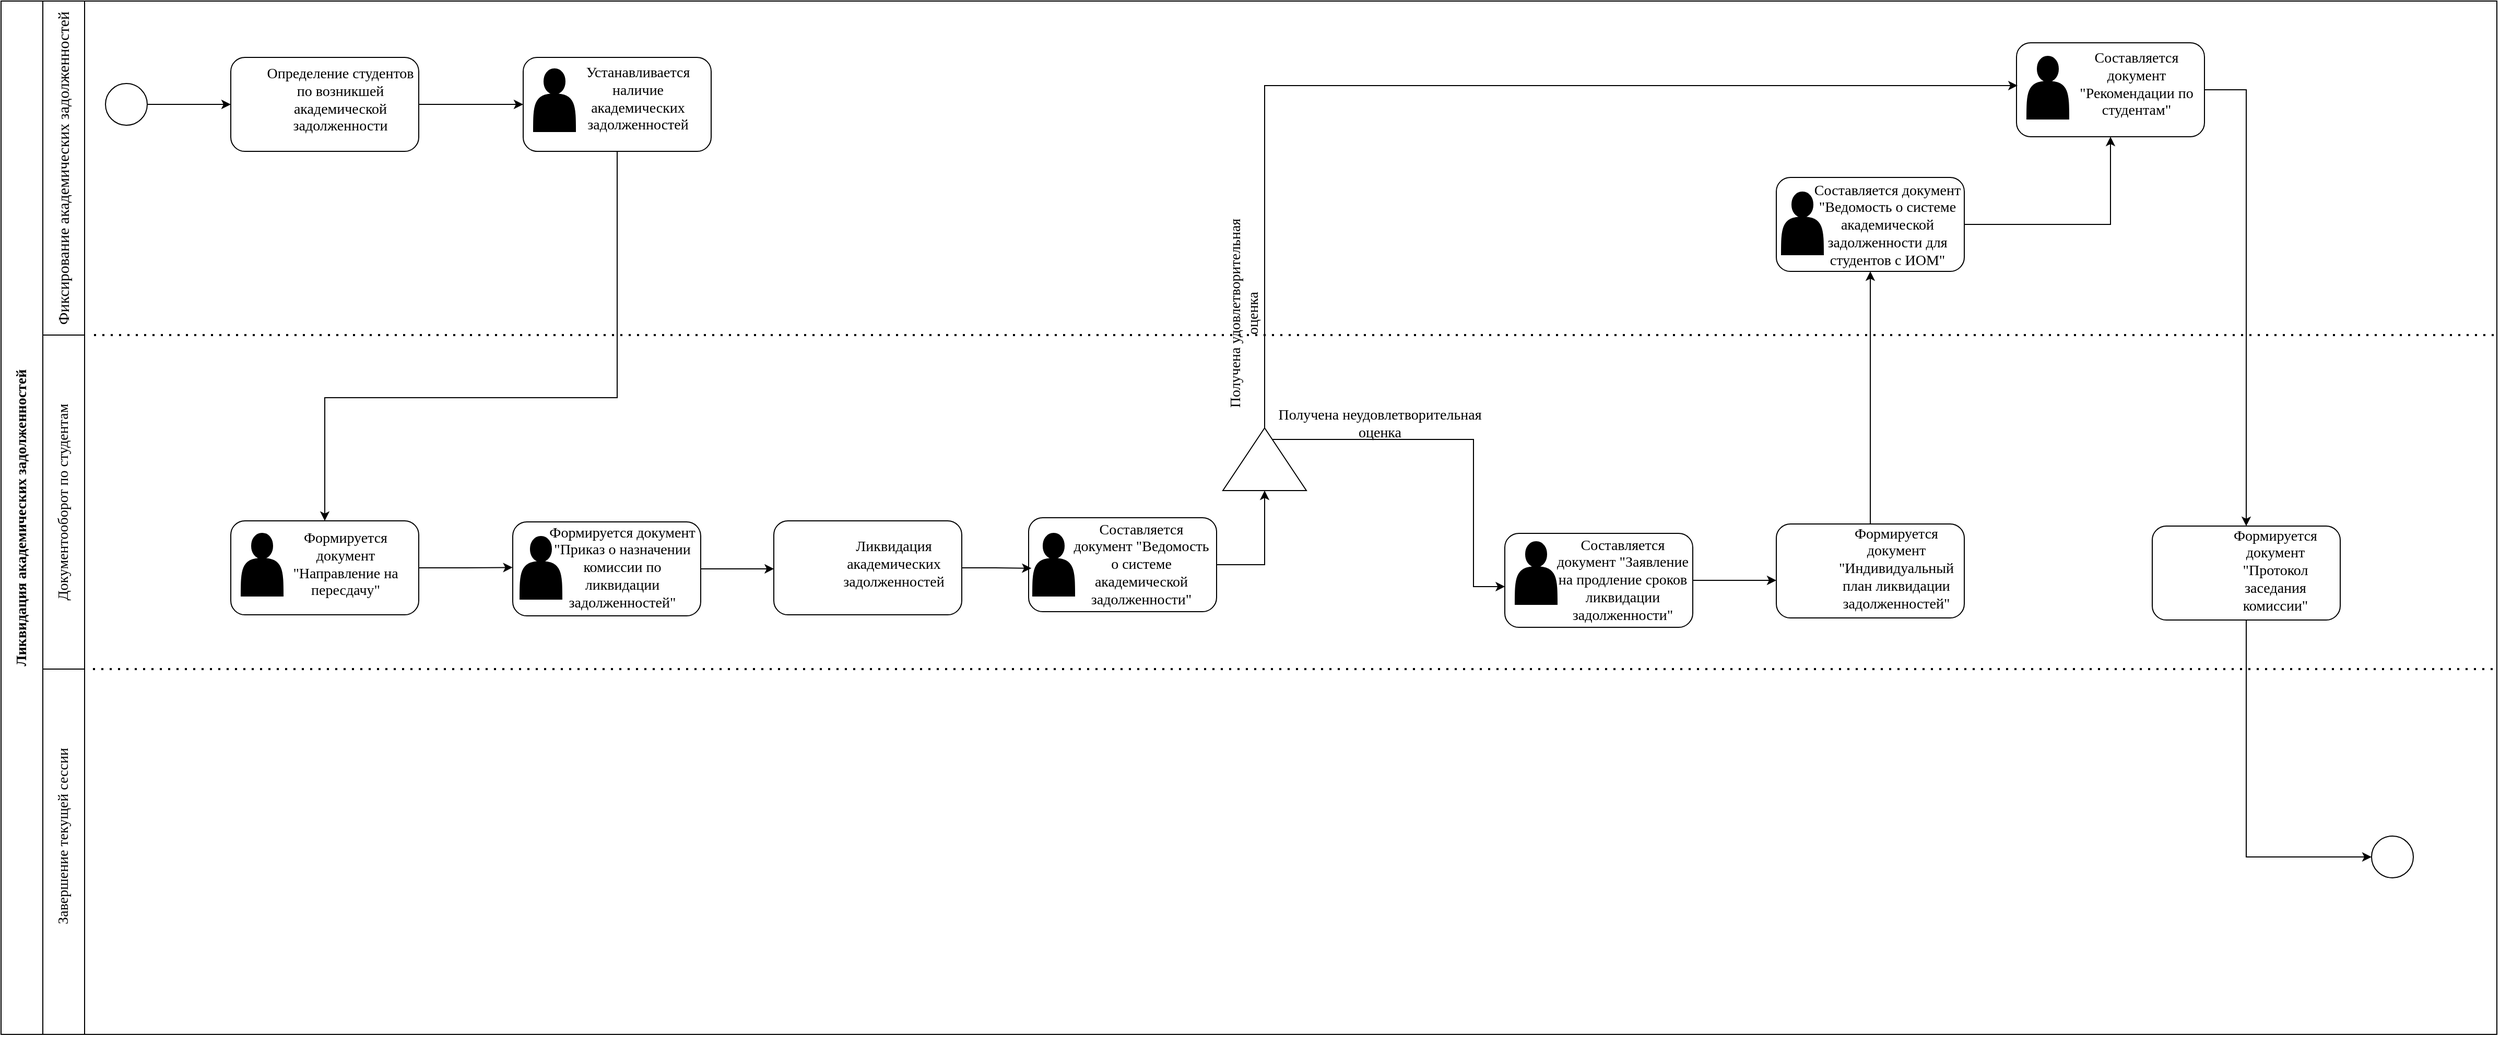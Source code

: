 <mxfile version="27.0.3">
  <diagram name="Страница — 1" id="hGediK6cKtecDrNxz5kt">
    <mxGraphModel dx="1512" dy="832" grid="1" gridSize="10" guides="1" tooltips="1" connect="1" arrows="1" fold="1" page="1" pageScale="1" pageWidth="827" pageHeight="1169" math="0" shadow="0">
      <root>
        <mxCell id="0" />
        <mxCell id="1" parent="0" />
        <mxCell id="lXRl14nX80XDygqNHP0N-2" value="&lt;font&gt;Ликвидация академических задолженностей&lt;/font&gt;" style="swimlane;horizontal=0;whiteSpace=wrap;html=1;startSize=40;fontSize=14;fontFamily=Times New Roman;" parent="1" vertex="1">
          <mxGeometry x="370" y="80" width="2390" height="990" as="geometry" />
        </mxCell>
        <mxCell id="lXRl14nX80XDygqNHP0N-7" style="edgeStyle=orthogonalEdgeStyle;rounded=0;orthogonalLoop=1;jettySize=auto;html=1;entryX=0;entryY=0.5;entryDx=0;entryDy=0;fontSize=14;fontFamily=Times New Roman;" parent="lXRl14nX80XDygqNHP0N-2" source="lXRl14nX80XDygqNHP0N-1" target="lXRl14nX80XDygqNHP0N-6" edge="1">
          <mxGeometry relative="1" as="geometry" />
        </mxCell>
        <mxCell id="lXRl14nX80XDygqNHP0N-1" value="" style="ellipse;whiteSpace=wrap;html=1;aspect=fixed;fontSize=14;fontFamily=Times New Roman;" parent="lXRl14nX80XDygqNHP0N-2" vertex="1">
          <mxGeometry x="100" y="79" width="40" height="40" as="geometry" />
        </mxCell>
        <mxCell id="lXRl14nX80XDygqNHP0N-13" style="edgeStyle=orthogonalEdgeStyle;rounded=0;orthogonalLoop=1;jettySize=auto;html=1;entryX=0;entryY=0.5;entryDx=0;entryDy=0;fontSize=14;fontFamily=Times New Roman;" parent="lXRl14nX80XDygqNHP0N-2" source="lXRl14nX80XDygqNHP0N-6" target="lXRl14nX80XDygqNHP0N-28" edge="1">
          <mxGeometry relative="1" as="geometry">
            <mxPoint x="480" y="100" as="targetPoint" />
          </mxGeometry>
        </mxCell>
        <mxCell id="lXRl14nX80XDygqNHP0N-6" value="" style="rounded=1;whiteSpace=wrap;html=1;fontSize=14;fontFamily=Times New Roman;" parent="lXRl14nX80XDygqNHP0N-2" vertex="1">
          <mxGeometry x="220" y="54" width="180" height="90" as="geometry" />
        </mxCell>
        <mxCell id="lXRl14nX80XDygqNHP0N-8" value="Определение студентов по возникшей академической задолженности" style="text;html=1;align=center;verticalAlign=middle;whiteSpace=wrap;rounded=0;fontSize=14;fontFamily=Times New Roman;" parent="lXRl14nX80XDygqNHP0N-2" vertex="1">
          <mxGeometry x="250" y="80" width="150" height="30" as="geometry" />
        </mxCell>
        <mxCell id="lXRl14nX80XDygqNHP0N-19" value="" style="endArrow=none;html=1;rounded=0;fontSize=14;fontFamily=Times New Roman;" parent="lXRl14nX80XDygqNHP0N-2" edge="1">
          <mxGeometry width="50" height="50" relative="1" as="geometry">
            <mxPoint x="40" y="640" as="sourcePoint" />
            <mxPoint x="80" y="640" as="targetPoint" />
          </mxGeometry>
        </mxCell>
        <mxCell id="lXRl14nX80XDygqNHP0N-20" value="&lt;span style=&quot;font-size: 15px; caret-color: rgb(0, 0, 0); white-space-collapse: preserve; background-color: rgb(255, 255, 255);&quot;&gt;Фиксирование академических задолженностей&lt;/span&gt;" style="text;html=1;align=center;verticalAlign=middle;whiteSpace=wrap;rounded=0;rotation=270;fontSize=14;fontFamily=Times New Roman;" parent="lXRl14nX80XDygqNHP0N-2" vertex="1">
          <mxGeometry x="-95" y="145" width="310" height="30" as="geometry" />
        </mxCell>
        <mxCell id="lXRl14nX80XDygqNHP0N-21" value="&lt;span style=&quot;color: rgb(0, 0, 0); font-style: normal; font-variant-ligatures: normal; font-variant-caps: normal; font-weight: 400; letter-spacing: normal; orphans: 2; text-indent: 0px; text-transform: none; widows: 2; word-spacing: 0px; -webkit-text-stroke-width: 0px; caret-color: rgb(0, 0, 0); white-space: pre-wrap; background-color: rgb(255, 255, 255); text-decoration-thickness: initial; text-decoration-style: initial; text-decoration-color: initial; float: none; display: inline !important;&quot;&gt;&lt;font&gt;Документооборот по студентам&lt;/font&gt;&lt;/span&gt;" style="text;html=1;align=center;verticalAlign=middle;whiteSpace=wrap;rounded=0;rotation=270;fontSize=14;fontFamily=Times New Roman;" parent="lXRl14nX80XDygqNHP0N-2" vertex="1">
          <mxGeometry x="-65" y="465" width="250" height="30" as="geometry" />
        </mxCell>
        <mxCell id="lXRl14nX80XDygqNHP0N-22" value="&lt;span&gt;Завершение текущей сессии&lt;/span&gt;" style="text;html=1;align=center;verticalAlign=middle;whiteSpace=wrap;rounded=0;rotation=270;fontSize=14;fontFamily=Times New Roman;" parent="lXRl14nX80XDygqNHP0N-2" vertex="1">
          <mxGeometry x="-45" y="785" width="210" height="30" as="geometry" />
        </mxCell>
        <mxCell id="zuz1BJk3kpaSrDafjvJY-3" style="edgeStyle=orthogonalEdgeStyle;rounded=0;orthogonalLoop=1;jettySize=auto;html=1;" parent="lXRl14nX80XDygqNHP0N-2" source="lXRl14nX80XDygqNHP0N-28" target="lXRl14nX80XDygqNHP0N-33" edge="1">
          <mxGeometry relative="1" as="geometry">
            <Array as="points">
              <mxPoint x="590" y="380" />
              <mxPoint x="310" y="380" />
            </Array>
          </mxGeometry>
        </mxCell>
        <mxCell id="lXRl14nX80XDygqNHP0N-28" value="" style="rounded=1;whiteSpace=wrap;html=1;fontSize=14;fontFamily=Times New Roman;" parent="lXRl14nX80XDygqNHP0N-2" vertex="1">
          <mxGeometry x="500" y="54" width="180" height="90" as="geometry" />
        </mxCell>
        <mxCell id="lXRl14nX80XDygqNHP0N-30" value="Устанавливается наличие академических задолженностей" style="text;html=1;align=center;verticalAlign=middle;whiteSpace=wrap;rounded=0;fontSize=14;fontFamily=Times New Roman;" parent="lXRl14nX80XDygqNHP0N-2" vertex="1">
          <mxGeometry x="540" y="79" width="140" height="30" as="geometry" />
        </mxCell>
        <mxCell id="lXRl14nX80XDygqNHP0N-33" value="" style="rounded=1;whiteSpace=wrap;html=1;fontSize=14;fontFamily=Times New Roman;" parent="lXRl14nX80XDygqNHP0N-2" vertex="1">
          <mxGeometry x="220" y="498" width="180" height="90" as="geometry" />
        </mxCell>
        <mxCell id="lXRl14nX80XDygqNHP0N-61" value="&lt;font&gt;&lt;span&gt;Формируется документ &quot;Направление на пересдачу&quot;&lt;/span&gt;&lt;/font&gt;" style="text;html=1;align=center;verticalAlign=middle;whiteSpace=wrap;rounded=0;fontSize=14;fontFamily=Times New Roman;" parent="lXRl14nX80XDygqNHP0N-2" vertex="1">
          <mxGeometry x="260" y="525" width="140" height="30" as="geometry" />
        </mxCell>
        <mxCell id="8SZdbYfzi0waTWHuSit--15" style="edgeStyle=orthogonalEdgeStyle;rounded=0;orthogonalLoop=1;jettySize=auto;html=1;entryX=0;entryY=0.5;entryDx=0;entryDy=0;fontSize=14;fontFamily=Times New Roman;" parent="lXRl14nX80XDygqNHP0N-2" source="lXRl14nX80XDygqNHP0N-62" target="8SZdbYfzi0waTWHuSit--7" edge="1">
          <mxGeometry relative="1" as="geometry" />
        </mxCell>
        <mxCell id="lXRl14nX80XDygqNHP0N-62" value="" style="rounded=1;whiteSpace=wrap;html=1;fontSize=14;fontFamily=Times New Roman;" parent="lXRl14nX80XDygqNHP0N-2" vertex="1">
          <mxGeometry x="984" y="495" width="180" height="90" as="geometry" />
        </mxCell>
        <mxCell id="lXRl14nX80XDygqNHP0N-64" value="&lt;font&gt;Составляется документ &quot;&lt;/font&gt;&lt;span style=&quot;white-space-collapse: preserve; text-align: start; caret-color: rgb(51, 144, 236); background-color: rgb(255, 255, 255);&quot;&gt;Ведомость о системе академической задолженности&lt;/span&gt;&lt;font&gt;&quot;&lt;/font&gt;" style="text;html=1;align=center;verticalAlign=middle;whiteSpace=wrap;rounded=0;fontSize=14;fontFamily=Times New Roman;" parent="lXRl14nX80XDygqNHP0N-2" vertex="1">
          <mxGeometry x="1024" y="525" width="136" height="30" as="geometry" />
        </mxCell>
        <mxCell id="lXRl14nX80XDygqNHP0N-65" value="" style="shape=actor;whiteSpace=wrap;html=1;fillColor=#000000;fontSize=14;fontFamily=Times New Roman;" parent="lXRl14nX80XDygqNHP0N-2" vertex="1">
          <mxGeometry x="230" y="510" width="40" height="60" as="geometry" />
        </mxCell>
        <mxCell id="t-Ad2HWrcUex2jGAyZYw-2" style="edgeStyle=orthogonalEdgeStyle;rounded=0;orthogonalLoop=1;jettySize=auto;html=1;" parent="lXRl14nX80XDygqNHP0N-2" source="lXRl14nX80XDygqNHP0N-69" target="t-Ad2HWrcUex2jGAyZYw-1" edge="1">
          <mxGeometry relative="1" as="geometry">
            <Array as="points">
              <mxPoint x="2150" y="85" />
            </Array>
          </mxGeometry>
        </mxCell>
        <mxCell id="lXRl14nX80XDygqNHP0N-69" value="" style="rounded=1;whiteSpace=wrap;html=1;fontSize=14;fontFamily=Times New Roman;" parent="lXRl14nX80XDygqNHP0N-2" vertex="1">
          <mxGeometry x="1930" y="40" width="180" height="90" as="geometry" />
        </mxCell>
        <mxCell id="lXRl14nX80XDygqNHP0N-73" value="" style="shape=actor;whiteSpace=wrap;html=1;fillColor=#000000;fontSize=14;fontFamily=Times New Roman;" parent="lXRl14nX80XDygqNHP0N-2" vertex="1">
          <mxGeometry x="1940" y="53" width="40" height="60" as="geometry" />
        </mxCell>
        <mxCell id="lXRl14nX80XDygqNHP0N-74" value="&lt;span style=&quot;text-align: start; caret-color: rgb(51, 144, 236); white-space-collapse: preserve; background-color: rgb(255, 255, 255);&quot;&gt;Составляется документ &quot;Рекомендации по студентам&quot;&lt;/span&gt;" style="text;html=1;align=center;verticalAlign=middle;whiteSpace=wrap;rounded=0;fontSize=14;fontFamily=Times New Roman;" parent="lXRl14nX80XDygqNHP0N-2" vertex="1">
          <mxGeometry x="1980" y="65" width="130" height="30" as="geometry" />
        </mxCell>
        <mxCell id="lXRl14nX80XDygqNHP0N-88" value="" style="ellipse;whiteSpace=wrap;html=1;aspect=fixed;fontSize=14;fontFamily=Times New Roman;" parent="lXRl14nX80XDygqNHP0N-2" vertex="1">
          <mxGeometry x="2270" y="800" width="40" height="40" as="geometry" />
        </mxCell>
        <mxCell id="e4gL7JqhmdOOGmR1RSHR-9" style="edgeStyle=orthogonalEdgeStyle;rounded=0;orthogonalLoop=1;jettySize=auto;html=1;entryX=0.5;entryY=1;entryDx=0;entryDy=0;fontSize=14;fontFamily=Times New Roman;" parent="lXRl14nX80XDygqNHP0N-2" source="jJLaCsf0zoLCCWyRsOxb-5" target="jJLaCsf0zoLCCWyRsOxb-16" edge="1">
          <mxGeometry relative="1" as="geometry" />
        </mxCell>
        <mxCell id="jJLaCsf0zoLCCWyRsOxb-5" value="" style="rounded=1;whiteSpace=wrap;html=1;fontSize=14;fontFamily=Times New Roman;" parent="lXRl14nX80XDygqNHP0N-2" vertex="1">
          <mxGeometry x="1700" y="501" width="180" height="90" as="geometry" />
        </mxCell>
        <mxCell id="jJLaCsf0zoLCCWyRsOxb-15" value="&lt;span style=&quot;text-align: start; caret-color: rgb(51, 144, 236); white-space-collapse: preserve; background-color: rgb(255, 255, 255);&quot;&gt;Формируется документ &quot;Индивидуальный план ликвидации задолженностей&quot;&lt;/span&gt;" style="text;html=1;align=center;verticalAlign=middle;whiteSpace=wrap;rounded=0;fontSize=14;fontFamily=Times New Roman;" parent="lXRl14nX80XDygqNHP0N-2" vertex="1">
          <mxGeometry x="1750" y="529" width="130" height="30" as="geometry" />
        </mxCell>
        <mxCell id="xGasRs4YRxVdpPezn0ka-2" style="edgeStyle=orthogonalEdgeStyle;rounded=0;orthogonalLoop=1;jettySize=auto;html=1;entryX=0.5;entryY=1;entryDx=0;entryDy=0;fontSize=14;" parent="lXRl14nX80XDygqNHP0N-2" source="jJLaCsf0zoLCCWyRsOxb-16" target="lXRl14nX80XDygqNHP0N-69" edge="1">
          <mxGeometry relative="1" as="geometry" />
        </mxCell>
        <mxCell id="jJLaCsf0zoLCCWyRsOxb-16" value="" style="rounded=1;whiteSpace=wrap;html=1;fontSize=14;fontFamily=Times New Roman;" parent="lXRl14nX80XDygqNHP0N-2" vertex="1">
          <mxGeometry x="1700" y="169" width="180" height="90" as="geometry" />
        </mxCell>
        <mxCell id="jJLaCsf0zoLCCWyRsOxb-18" value="&lt;span&gt;Составляется документ &quot;&lt;/span&gt;&lt;span style=&quot;text-align: start; caret-color: rgb(51, 144, 236); white-space-collapse: preserve; background-color: rgb(255, 255, 255);&quot;&gt;Ведомость о системе академической задолженности&amp;nbsp;для студентов с ИОМ&lt;/span&gt;&lt;span&gt;&quot;&lt;/span&gt;" style="text;html=1;align=center;verticalAlign=middle;whiteSpace=wrap;rounded=0;fontSize=14;fontFamily=Times New Roman;" parent="lXRl14nX80XDygqNHP0N-2" vertex="1">
          <mxGeometry x="1723" y="200" width="167" height="30" as="geometry" />
        </mxCell>
        <mxCell id="8SZdbYfzi0waTWHuSit--2" value="" style="shape=actor;whiteSpace=wrap;html=1;fillColor=#000000;fontSize=14;fontFamily=Times New Roman;" parent="lXRl14nX80XDygqNHP0N-2" vertex="1">
          <mxGeometry x="988" y="510" width="40" height="60" as="geometry" />
        </mxCell>
        <mxCell id="8SZdbYfzi0waTWHuSit--7" value="" style="triangle;whiteSpace=wrap;html=1;direction=north;fontSize=14;fontFamily=Times New Roman;" parent="lXRl14nX80XDygqNHP0N-2" vertex="1">
          <mxGeometry x="1170" y="409" width="80" height="60" as="geometry" />
        </mxCell>
        <mxCell id="8SZdbYfzi0waTWHuSit--12" style="edgeStyle=orthogonalEdgeStyle;rounded=0;orthogonalLoop=1;jettySize=auto;html=1;entryX=0.006;entryY=0.455;entryDx=0;entryDy=0;entryPerimeter=0;fontSize=14;fontFamily=Times New Roman;" parent="lXRl14nX80XDygqNHP0N-2" source="8SZdbYfzi0waTWHuSit--7" target="lXRl14nX80XDygqNHP0N-69" edge="1">
          <mxGeometry relative="1" as="geometry">
            <Array as="points">
              <mxPoint x="1210" y="81" />
            </Array>
          </mxGeometry>
        </mxCell>
        <mxCell id="8SZdbYfzi0waTWHuSit--16" value="&lt;span&gt;Получена неудовлетворительная оценка&lt;/span&gt;" style="text;html=1;align=center;verticalAlign=middle;whiteSpace=wrap;rounded=0;fontSize=14;fontFamily=Times New Roman;" parent="lXRl14nX80XDygqNHP0N-2" vertex="1">
          <mxGeometry x="1220" y="390" width="201" height="30" as="geometry" />
        </mxCell>
        <mxCell id="8SZdbYfzi0waTWHuSit--17" value="&lt;span&gt;Получена удовлетворительная оценка&lt;/span&gt;" style="text;html=1;align=center;verticalAlign=middle;whiteSpace=wrap;rounded=0;rotation=270;fontSize=14;fontFamily=Times New Roman;" parent="lXRl14nX80XDygqNHP0N-2" vertex="1">
          <mxGeometry x="1090" y="284" width="201" height="30" as="geometry" />
        </mxCell>
        <mxCell id="8SZdbYfzi0waTWHuSit--18" value="" style="rounded=1;whiteSpace=wrap;html=1;fontSize=14;fontFamily=Times New Roman;" parent="lXRl14nX80XDygqNHP0N-2" vertex="1">
          <mxGeometry x="1440" y="510" width="180" height="90" as="geometry" />
        </mxCell>
        <mxCell id="8SZdbYfzi0waTWHuSit--20" style="edgeStyle=orthogonalEdgeStyle;rounded=0;orthogonalLoop=1;jettySize=auto;html=1;entryX=0.001;entryY=0.566;entryDx=0;entryDy=0;entryPerimeter=0;fontSize=14;fontFamily=Times New Roman;" parent="lXRl14nX80XDygqNHP0N-2" source="8SZdbYfzi0waTWHuSit--7" target="8SZdbYfzi0waTWHuSit--18" edge="1">
          <mxGeometry relative="1" as="geometry">
            <Array as="points">
              <mxPoint x="1410" y="420" />
              <mxPoint x="1410" y="561" />
              <mxPoint x="1421" y="561" />
            </Array>
          </mxGeometry>
        </mxCell>
        <mxCell id="8SZdbYfzi0waTWHuSit--21" value="" style="shape=actor;whiteSpace=wrap;html=1;fillColor=#000000;fontSize=14;fontFamily=Times New Roman;" parent="lXRl14nX80XDygqNHP0N-2" vertex="1">
          <mxGeometry x="1450" y="518" width="40" height="60" as="geometry" />
        </mxCell>
        <mxCell id="8SZdbYfzi0waTWHuSit--22" value="&lt;font&gt;Составляется документ &quot;&lt;/font&gt;&lt;span&gt;Заявление на продление сроков ликвидации задолженности&lt;/span&gt;&lt;font&gt;&quot;&lt;/font&gt;" style="text;html=1;align=center;verticalAlign=middle;whiteSpace=wrap;rounded=0;fontSize=14;fontFamily=Times New Roman;" parent="lXRl14nX80XDygqNHP0N-2" vertex="1">
          <mxGeometry x="1483" y="540" width="140" height="30" as="geometry" />
        </mxCell>
        <mxCell id="8SZdbYfzi0waTWHuSit--23" value="" style="shape=actor;whiteSpace=wrap;html=1;fillColor=#000000;fontSize=14;fontFamily=Times New Roman;" parent="lXRl14nX80XDygqNHP0N-2" vertex="1">
          <mxGeometry x="1705" y="183" width="40" height="60" as="geometry" />
        </mxCell>
        <mxCell id="8SZdbYfzi0waTWHuSit--28" style="edgeStyle=orthogonalEdgeStyle;rounded=0;orthogonalLoop=1;jettySize=auto;html=1;entryX=0;entryY=0.6;entryDx=0;entryDy=0;entryPerimeter=0;fontSize=14;fontFamily=Times New Roman;" parent="lXRl14nX80XDygqNHP0N-2" source="8SZdbYfzi0waTWHuSit--18" target="jJLaCsf0zoLCCWyRsOxb-5" edge="1">
          <mxGeometry relative="1" as="geometry" />
        </mxCell>
        <mxCell id="8SZdbYfzi0waTWHuSit--29" value="" style="shape=image;html=1;verticalAlign=top;verticalLabelPosition=bottom;labelBackgroundColor=#ffffff;imageAspect=0;aspect=fixed;image=https://cdn0.iconfinder.com/data/icons/phosphor-fill-vol-3/256/hand-fill-128.png;direction=south;fontSize=14;fontFamily=Times New Roman;" parent="lXRl14nX80XDygqNHP0N-2" vertex="1">
          <mxGeometry x="1700" y="519" width="58" height="58" as="geometry" />
        </mxCell>
        <mxCell id="lXRl14nX80XDygqNHP0N-17" value="" style="endArrow=none;html=1;rounded=0;fontSize=14;fontFamily=Times New Roman;" parent="lXRl14nX80XDygqNHP0N-2" edge="1">
          <mxGeometry width="50" height="50" relative="1" as="geometry">
            <mxPoint y="960" as="sourcePoint" />
            <mxPoint y="10" as="targetPoint" />
          </mxGeometry>
        </mxCell>
        <mxCell id="lXRl14nX80XDygqNHP0N-91" value="" style="endArrow=none;html=1;rounded=0;fontSize=14;fontFamily=Times New Roman;" parent="lXRl14nX80XDygqNHP0N-2" edge="1">
          <mxGeometry width="50" height="50" relative="1" as="geometry">
            <mxPoint x="80" y="990" as="sourcePoint" />
            <mxPoint x="80" as="targetPoint" />
          </mxGeometry>
        </mxCell>
        <mxCell id="lXRl14nX80XDygqNHP0N-18" value="" style="endArrow=none;html=1;rounded=0;fontSize=14;fontFamily=Times New Roman;" parent="lXRl14nX80XDygqNHP0N-2" edge="1">
          <mxGeometry width="50" height="50" relative="1" as="geometry">
            <mxPoint x="40" y="320" as="sourcePoint" />
            <mxPoint x="80" y="320" as="targetPoint" />
          </mxGeometry>
        </mxCell>
        <mxCell id="PAPtGzIZYBixMH-nspv7-2" value="" style="endArrow=none;dashed=1;html=1;dashPattern=1 3;strokeWidth=2;rounded=0;fontSize=14;fontFamily=Times New Roman;" parent="lXRl14nX80XDygqNHP0N-2" edge="1">
          <mxGeometry width="50" height="50" relative="1" as="geometry">
            <mxPoint x="88" y="640" as="sourcePoint" />
            <mxPoint x="2390" y="640" as="targetPoint" />
          </mxGeometry>
        </mxCell>
        <mxCell id="PAPtGzIZYBixMH-nspv7-1" value="" style="endArrow=none;dashed=1;html=1;dashPattern=1 3;strokeWidth=2;rounded=0;fontSize=14;fontFamily=Times New Roman;" parent="lXRl14nX80XDygqNHP0N-2" edge="1">
          <mxGeometry width="50" height="50" relative="1" as="geometry">
            <mxPoint x="89" y="320" as="sourcePoint" />
            <mxPoint x="2390" y="320" as="targetPoint" />
          </mxGeometry>
        </mxCell>
        <mxCell id="zuz1BJk3kpaSrDafjvJY-4" value="" style="rounded=1;whiteSpace=wrap;html=1;fontSize=14;fontFamily=Times New Roman;" parent="lXRl14nX80XDygqNHP0N-2" vertex="1">
          <mxGeometry x="740" y="498" width="180" height="90" as="geometry" />
        </mxCell>
        <mxCell id="zuz1BJk3kpaSrDafjvJY-6" style="edgeStyle=orthogonalEdgeStyle;rounded=0;orthogonalLoop=1;jettySize=auto;html=1;entryX=0.015;entryY=0.538;entryDx=0;entryDy=0;entryPerimeter=0;" parent="lXRl14nX80XDygqNHP0N-2" source="zuz1BJk3kpaSrDafjvJY-4" target="lXRl14nX80XDygqNHP0N-62" edge="1">
          <mxGeometry relative="1" as="geometry" />
        </mxCell>
        <mxCell id="zuz1BJk3kpaSrDafjvJY-68" value="&lt;span&gt;Ликвидация академических задолженностей&lt;/span&gt;" style="text;html=1;align=center;verticalAlign=middle;whiteSpace=wrap;rounded=0;fontSize=14;fontFamily=Times New Roman;" parent="lXRl14nX80XDygqNHP0N-2" vertex="1">
          <mxGeometry x="780" y="525" width="150" height="30" as="geometry" />
        </mxCell>
        <mxCell id="zuz1BJk3kpaSrDafjvJY-69" value="" style="shape=image;html=1;verticalAlign=top;verticalLabelPosition=bottom;labelBackgroundColor=#ffffff;imageAspect=0;aspect=fixed;image=https://cdn0.iconfinder.com/data/icons/phosphor-fill-vol-3/256/hand-fill-128.png;direction=south;fontSize=14;fontFamily=Times New Roman;" parent="lXRl14nX80XDygqNHP0N-2" vertex="1">
          <mxGeometry x="747" y="514" width="58" height="58" as="geometry" />
        </mxCell>
        <mxCell id="t-Ad2HWrcUex2jGAyZYw-3" style="edgeStyle=orthogonalEdgeStyle;rounded=0;orthogonalLoop=1;jettySize=auto;html=1;entryX=0;entryY=0.5;entryDx=0;entryDy=0;" parent="lXRl14nX80XDygqNHP0N-2" source="t-Ad2HWrcUex2jGAyZYw-1" target="lXRl14nX80XDygqNHP0N-88" edge="1">
          <mxGeometry relative="1" as="geometry">
            <Array as="points">
              <mxPoint x="2150" y="820" />
            </Array>
          </mxGeometry>
        </mxCell>
        <mxCell id="t-Ad2HWrcUex2jGAyZYw-1" value="" style="rounded=1;whiteSpace=wrap;html=1;fontSize=14;fontFamily=Times New Roman;" parent="lXRl14nX80XDygqNHP0N-2" vertex="1">
          <mxGeometry x="2060" y="503" width="180" height="90" as="geometry" />
        </mxCell>
        <mxCell id="t-Ad2HWrcUex2jGAyZYw-4" value="&lt;span style=&quot;text-align: start; caret-color: rgb(51, 144, 236); white-space-collapse: preserve; background-color: rgb(255, 255, 255);&quot;&gt;Формируется документ &quot;Протокол заседания комиссии&quot;&lt;/span&gt;" style="text;html=1;align=center;verticalAlign=middle;whiteSpace=wrap;rounded=0;fontSize=14;fontFamily=Times New Roman;" parent="lXRl14nX80XDygqNHP0N-2" vertex="1">
          <mxGeometry x="2116" y="531" width="124" height="30" as="geometry" />
        </mxCell>
        <mxCell id="t-Ad2HWrcUex2jGAyZYw-5" value="" style="shape=image;html=1;verticalAlign=top;verticalLabelPosition=bottom;labelBackgroundColor=#ffffff;imageAspect=0;aspect=fixed;image=https://cdn0.iconfinder.com/data/icons/phosphor-fill-vol-3/256/hand-fill-128.png;direction=south;fontSize=14;fontFamily=Times New Roman;" parent="lXRl14nX80XDygqNHP0N-2" vertex="1">
          <mxGeometry x="2066" y="517" width="58" height="58" as="geometry" />
        </mxCell>
        <mxCell id="3BJ7yH6oTVNNWNUfaO-R-65" style="edgeStyle=orthogonalEdgeStyle;rounded=0;orthogonalLoop=1;jettySize=auto;html=1;entryX=0.001;entryY=0.511;entryDx=0;entryDy=0;entryPerimeter=0;" parent="lXRl14nX80XDygqNHP0N-2" source="3BJ7yH6oTVNNWNUfaO-R-2" target="zuz1BJk3kpaSrDafjvJY-4" edge="1">
          <mxGeometry relative="1" as="geometry" />
        </mxCell>
        <mxCell id="3BJ7yH6oTVNNWNUfaO-R-2" value="" style="rounded=1;whiteSpace=wrap;html=1;fontSize=14;fontFamily=Times New Roman;" parent="lXRl14nX80XDygqNHP0N-2" vertex="1">
          <mxGeometry x="490" y="499" width="180" height="90" as="geometry" />
        </mxCell>
        <mxCell id="3BJ7yH6oTVNNWNUfaO-R-61" value="" style="shape=actor;whiteSpace=wrap;html=1;fillColor=#000000;fontSize=14;fontFamily=Times New Roman;" parent="lXRl14nX80XDygqNHP0N-2" vertex="1">
          <mxGeometry x="497" y="513" width="40" height="60" as="geometry" />
        </mxCell>
        <mxCell id="3BJ7yH6oTVNNWNUfaO-R-62" value="&lt;font&gt;&lt;span&gt;Формируется документ &quot;Приказ о назначении комиссии по ликвидации задолженностей&quot;&lt;/span&gt;&lt;/font&gt;" style="text;html=1;align=center;verticalAlign=middle;whiteSpace=wrap;rounded=0;fontSize=14;fontFamily=Times New Roman;" parent="lXRl14nX80XDygqNHP0N-2" vertex="1">
          <mxGeometry x="520" y="528" width="150" height="30" as="geometry" />
        </mxCell>
        <mxCell id="3BJ7yH6oTVNNWNUfaO-R-64" style="edgeStyle=orthogonalEdgeStyle;rounded=0;orthogonalLoop=1;jettySize=auto;html=1;entryX=-0.001;entryY=0.485;entryDx=0;entryDy=0;entryPerimeter=0;" parent="lXRl14nX80XDygqNHP0N-2" source="lXRl14nX80XDygqNHP0N-33" target="3BJ7yH6oTVNNWNUfaO-R-2" edge="1">
          <mxGeometry relative="1" as="geometry" />
        </mxCell>
        <mxCell id="mzrdneYbdJS9jpgdiPFH-1" value="" style="shape=actor;whiteSpace=wrap;html=1;fillColor=#000000;fontSize=14;fontFamily=Times New Roman;" vertex="1" parent="lXRl14nX80XDygqNHP0N-2">
          <mxGeometry x="510" y="65" width="40" height="60" as="geometry" />
        </mxCell>
        <mxCell id="mzrdneYbdJS9jpgdiPFH-2" value="" style="shape=image;html=1;verticalAlign=top;verticalLabelPosition=bottom;labelBackgroundColor=#ffffff;imageAspect=0;aspect=fixed;image=https://cdn0.iconfinder.com/data/icons/phosphor-fill-vol-3/256/hand-fill-128.png;direction=south;fontSize=14;fontFamily=Times New Roman;" vertex="1" parent="lXRl14nX80XDygqNHP0N-2">
          <mxGeometry x="221" y="70" width="58" height="58" as="geometry" />
        </mxCell>
      </root>
    </mxGraphModel>
  </diagram>
</mxfile>

